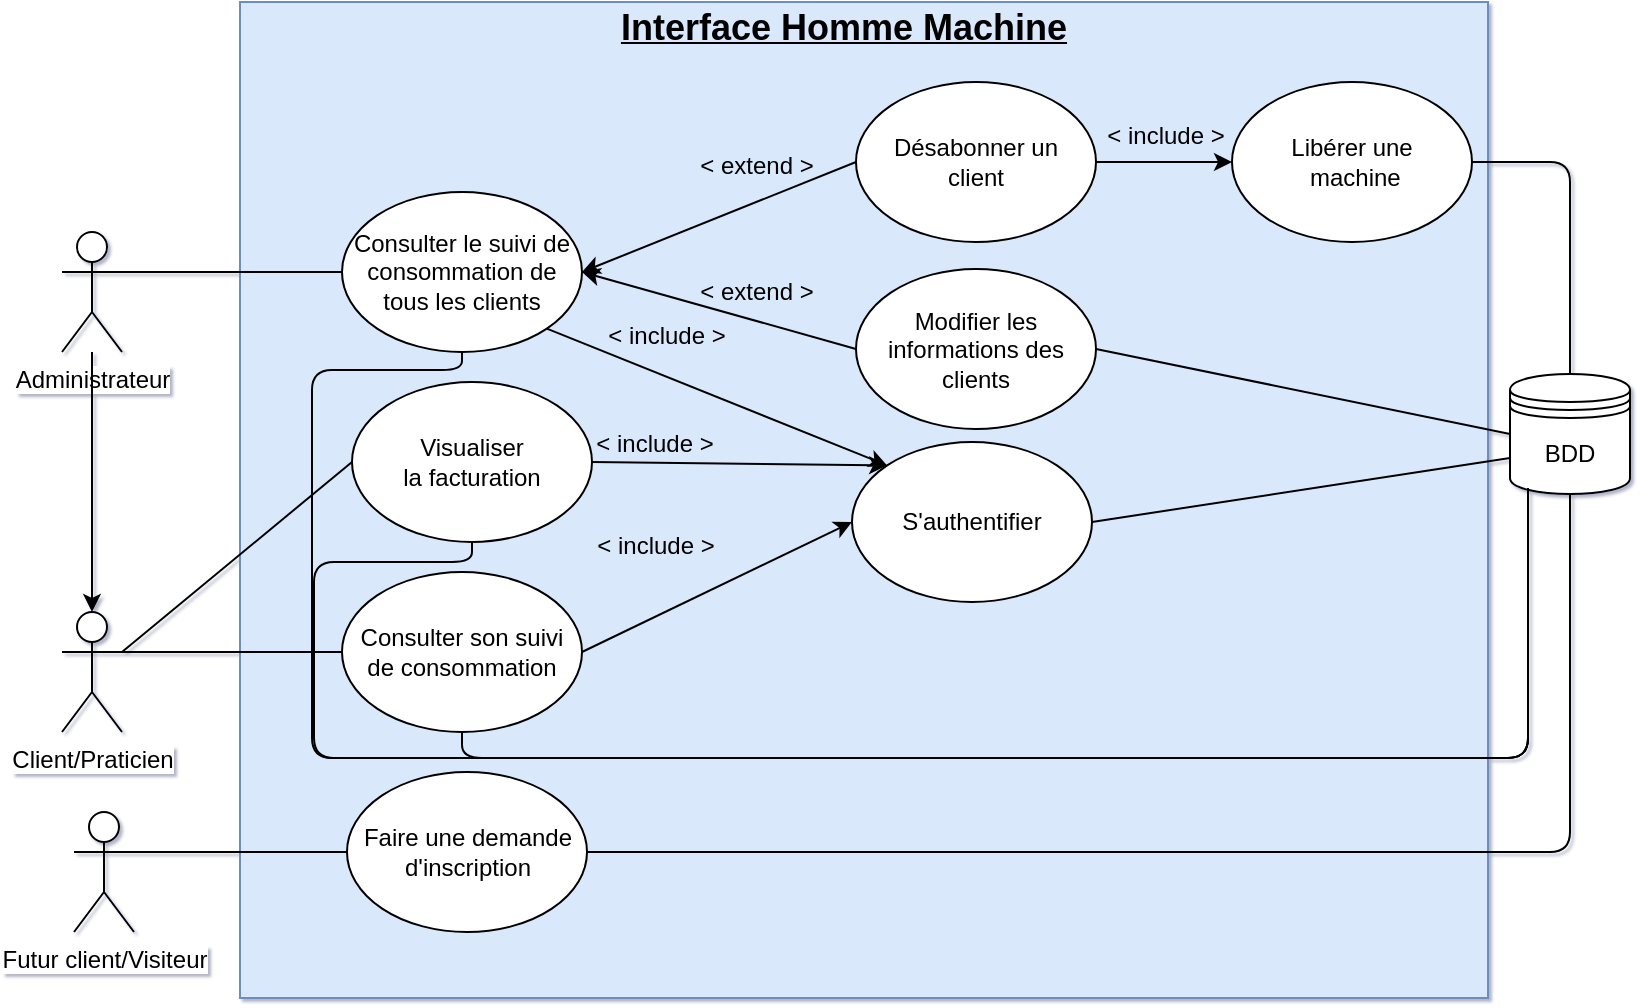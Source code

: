 <mxfile version="12.5.3" type="device" pages="2"><diagram id="53gmcilpNbGrC_nNutm0" name="Page-1"><mxGraphModel dx="1024" dy="592" grid="0" gridSize="10" guides="1" tooltips="1" connect="1" arrows="1" fold="1" page="1" pageScale="1" pageWidth="827" pageHeight="1169" math="0" shadow="1"><root><mxCell id="0"/><mxCell id="1" parent="0"/><mxCell id="uWvGRv39HXdc63JuqwvV-1" value="Administrateur" style="shape=umlActor;verticalLabelPosition=bottom;labelBackgroundColor=#ffffff;verticalAlign=top;html=1;outlineConnect=0;" parent="1" vertex="1"><mxGeometry x="31" y="149" width="30" height="60" as="geometry"/></mxCell><mxCell id="uWvGRv39HXdc63JuqwvV-5" value="" style="rounded=0;whiteSpace=wrap;html=1;fillColor=#dae8fc;strokeColor=#6c8ebf;" parent="1" vertex="1"><mxGeometry x="120" y="34" width="624" height="498" as="geometry"/></mxCell><mxCell id="uWvGRv39HXdc63JuqwvV-9" value="Consulter le suivi de consommation de tous les clients" style="ellipse;whiteSpace=wrap;html=1;" parent="1" vertex="1"><mxGeometry x="171" y="129" width="120" height="80" as="geometry"/></mxCell><mxCell id="uWvGRv39HXdc63JuqwvV-11" value="Client/Praticien" style="shape=umlActor;verticalLabelPosition=bottom;labelBackgroundColor=#ffffff;verticalAlign=top;html=1;" parent="1" vertex="1"><mxGeometry x="31" y="339" width="30" height="60" as="geometry"/></mxCell><mxCell id="uWvGRv39HXdc63JuqwvV-12" value="S'authentifier" style="ellipse;whiteSpace=wrap;html=1;" parent="1" vertex="1"><mxGeometry x="426" y="254" width="120" height="80" as="geometry"/></mxCell><mxCell id="uWvGRv39HXdc63JuqwvV-13" value="&lt;font style=&quot;font-size: 18px&quot;&gt;&lt;b&gt;&lt;u&gt;Interface Homme Machine&lt;/u&gt;&lt;/b&gt;&lt;/font&gt;" style="text;html=1;strokeColor=none;fillColor=none;align=center;verticalAlign=middle;whiteSpace=wrap;rounded=0;" parent="1" vertex="1"><mxGeometry x="307" y="37" width="230" height="20" as="geometry"/></mxCell><mxCell id="uWvGRv39HXdc63JuqwvV-23" value="Désabonner un &lt;br&gt;client" style="ellipse;whiteSpace=wrap;html=1;" parent="1" vertex="1"><mxGeometry x="428" y="74" width="120" height="80" as="geometry"/></mxCell><mxCell id="uWvGRv39HXdc63JuqwvV-30" value="Libérer une&lt;br&gt;&amp;nbsp;machine" style="ellipse;whiteSpace=wrap;html=1;" parent="1" vertex="1"><mxGeometry x="616" y="74" width="120" height="80" as="geometry"/></mxCell><mxCell id="uWvGRv39HXdc63JuqwvV-33" value="Consulter son suivi de consommation" style="ellipse;whiteSpace=wrap;html=1;" parent="1" vertex="1"><mxGeometry x="171" y="319" width="120" height="80" as="geometry"/></mxCell><mxCell id="ZnGUGLYOxCECfH4avCjw-32" value="Faire une demande d'inscription" style="ellipse;whiteSpace=wrap;html=1;" parent="1" vertex="1"><mxGeometry x="173.5" y="419" width="120" height="80" as="geometry"/></mxCell><mxCell id="ZnGUGLYOxCECfH4avCjw-33" value="Futur client/Visiteur" style="shape=umlActor;verticalLabelPosition=bottom;labelBackgroundColor=#ffffff;verticalAlign=top;html=1;outlineConnect=0;" parent="1" vertex="1"><mxGeometry x="37" y="439" width="30" height="60" as="geometry"/></mxCell><mxCell id="ZnGUGLYOxCECfH4avCjw-45" value="Visualiser&lt;br&gt;la facturation" style="ellipse;whiteSpace=wrap;html=1;" parent="1" vertex="1"><mxGeometry x="176" y="224" width="120" height="80" as="geometry"/></mxCell><mxCell id="ZnGUGLYOxCECfH4avCjw-52" value="" style="endArrow=none;html=1;exitX=0;exitY=0.5;exitDx=0;exitDy=0;entryX=1;entryY=0.333;entryDx=0;entryDy=0;entryPerimeter=0;" parent="1" source="ZnGUGLYOxCECfH4avCjw-32" target="ZnGUGLYOxCECfH4avCjw-33" edge="1"><mxGeometry width="50" height="50" relative="1" as="geometry"><mxPoint x="20" y="650" as="sourcePoint"/><mxPoint x="70" y="600" as="targetPoint"/><Array as="points"><mxPoint x="80" y="459"/></Array></mxGeometry></mxCell><mxCell id="lqItmpKsFyeWHQXkNWfj-15" value="" style="endArrow=none;html=1;entryX=1;entryY=0.5;entryDx=0;entryDy=0;exitX=0.5;exitY=0;exitDx=0;exitDy=0;" parent="1" source="lqItmpKsFyeWHQXkNWfj-1" target="uWvGRv39HXdc63JuqwvV-30" edge="1"><mxGeometry width="50" height="50" relative="1" as="geometry"><mxPoint x="810" y="310" as="sourcePoint"/><mxPoint x="680" y="600" as="targetPoint"/><Array as="points"><mxPoint x="785" y="114"/></Array></mxGeometry></mxCell><mxCell id="lqItmpKsFyeWHQXkNWfj-25" value="&amp;lt; extend &amp;gt;" style="text;html=1;strokeColor=none;fillColor=none;align=center;verticalAlign=middle;whiteSpace=wrap;rounded=0;" parent="1" vertex="1"><mxGeometry x="347" y="171" width="63" height="16" as="geometry"/></mxCell><mxCell id="lqItmpKsFyeWHQXkNWfj-1" value="BDD" style="shape=datastore;whiteSpace=wrap;html=1;fillColor=#ffffff;" parent="1" vertex="1"><mxGeometry x="755" y="220" width="60" height="60" as="geometry"/></mxCell><mxCell id="zNHbDeFb29OegtdEF9Vo-6" value="&amp;lt; include &amp;gt;" style="text;html=1;strokeColor=none;fillColor=none;align=center;verticalAlign=middle;whiteSpace=wrap;rounded=0;" parent="1" vertex="1"><mxGeometry x="293.5" y="299" width="68" height="13" as="geometry"/></mxCell><mxCell id="a7_WOkkSlTtbbt2ZjyXZ-8" value="" style="endArrow=none;html=1;exitX=1;exitY=0.5;exitDx=0;exitDy=0;entryX=0.5;entryY=1;entryDx=0;entryDy=0;" parent="1" source="ZnGUGLYOxCECfH4avCjw-32" target="lqItmpKsFyeWHQXkNWfj-1" edge="1"><mxGeometry width="50" height="50" relative="1" as="geometry"><mxPoint x="368" y="594" as="sourcePoint"/><mxPoint x="418" y="544" as="targetPoint"/><Array as="points"><mxPoint x="785" y="459"/></Array></mxGeometry></mxCell><mxCell id="a7_WOkkSlTtbbt2ZjyXZ-11" value="" style="endArrow=classic;html=1;entryX=0;entryY=0.5;entryDx=0;entryDy=0;exitX=1;exitY=0.5;exitDx=0;exitDy=0;" parent="1" source="uWvGRv39HXdc63JuqwvV-33" target="uWvGRv39HXdc63JuqwvV-12" edge="1"><mxGeometry width="50" height="50" relative="1" as="geometry"><mxPoint x="425" y="381" as="sourcePoint"/><mxPoint x="475" y="331" as="targetPoint"/><Array as="points"/></mxGeometry></mxCell><mxCell id="a7_WOkkSlTtbbt2ZjyXZ-14" value="" style="endArrow=none;html=1;exitX=1;exitY=0.5;exitDx=0;exitDy=0;entryX=0;entryY=0.7;entryDx=0;entryDy=0;" parent="1" source="uWvGRv39HXdc63JuqwvV-12" target="lqItmpKsFyeWHQXkNWfj-1" edge="1"><mxGeometry width="50" height="50" relative="1" as="geometry"><mxPoint x="563" y="361" as="sourcePoint"/><mxPoint x="613" y="311" as="targetPoint"/><Array as="points"/></mxGeometry></mxCell><mxCell id="a7_WOkkSlTtbbt2ZjyXZ-15" value="" style="endArrow=classic;html=1;entryX=0;entryY=0.5;entryDx=0;entryDy=0;exitX=1;exitY=0.5;exitDx=0;exitDy=0;" parent="1" source="uWvGRv39HXdc63JuqwvV-23" target="uWvGRv39HXdc63JuqwvV-30" edge="1"><mxGeometry width="50" height="50" relative="1" as="geometry"><mxPoint x="562" y="253" as="sourcePoint"/><mxPoint x="612" y="203" as="targetPoint"/></mxGeometry></mxCell><mxCell id="a7_WOkkSlTtbbt2ZjyXZ-20" value="" style="endArrow=classic;html=1;exitX=1;exitY=0.5;exitDx=0;exitDy=0;entryX=0;entryY=0;entryDx=0;entryDy=0;" parent="1" source="ZnGUGLYOxCECfH4avCjw-45" target="uWvGRv39HXdc63JuqwvV-12" edge="1"><mxGeometry width="50" height="50" relative="1" as="geometry"><mxPoint x="505" y="489" as="sourcePoint"/><mxPoint x="555" y="439" as="targetPoint"/><Array as="points"/></mxGeometry></mxCell><mxCell id="a7_WOkkSlTtbbt2ZjyXZ-25" value="" style="endArrow=classic;html=1;entryX=0;entryY=0;entryDx=0;entryDy=0;exitX=1;exitY=1;exitDx=0;exitDy=0;" parent="1" source="uWvGRv39HXdc63JuqwvV-9" target="uWvGRv39HXdc63JuqwvV-12" edge="1"><mxGeometry width="50" height="50" relative="1" as="geometry"><mxPoint x="278.426" y="100.284" as="sourcePoint"/><mxPoint x="338.75" y="193" as="targetPoint"/><Array as="points"/></mxGeometry></mxCell><mxCell id="a7_WOkkSlTtbbt2ZjyXZ-27" value="&amp;lt; include &amp;gt;" style="text;html=1;strokeColor=none;fillColor=none;align=center;verticalAlign=middle;whiteSpace=wrap;rounded=0;" parent="1" vertex="1"><mxGeometry x="548" y="94" width="70" height="14" as="geometry"/></mxCell><mxCell id="a7_WOkkSlTtbbt2ZjyXZ-43" value="&amp;lt; include &amp;gt;" style="text;html=1;strokeColor=none;fillColor=none;align=center;verticalAlign=middle;whiteSpace=wrap;rounded=0;" parent="1" vertex="1"><mxGeometry x="302" y="195" width="63" height="12" as="geometry"/></mxCell><mxCell id="a7_WOkkSlTtbbt2ZjyXZ-44" value="&amp;lt; include &amp;gt;" style="text;html=1;strokeColor=none;fillColor=none;align=center;verticalAlign=middle;whiteSpace=wrap;rounded=0;" parent="1" vertex="1"><mxGeometry x="296" y="247.5" width="63" height="14" as="geometry"/></mxCell><mxCell id="a7_WOkkSlTtbbt2ZjyXZ-48" value="" style="endArrow=none;html=1;exitX=1;exitY=0.333;exitDx=0;exitDy=0;exitPerimeter=0;entryX=0;entryY=0.5;entryDx=0;entryDy=0;" parent="1" source="uWvGRv39HXdc63JuqwvV-11" target="ZnGUGLYOxCECfH4avCjw-45" edge="1"><mxGeometry width="50" height="50" relative="1" as="geometry"><mxPoint x="425" y="491" as="sourcePoint"/><mxPoint x="475" y="441" as="targetPoint"/><Array as="points"/></mxGeometry></mxCell><mxCell id="a7_WOkkSlTtbbt2ZjyXZ-49" value="" style="endArrow=none;html=1;exitX=1;exitY=0.333;exitDx=0;exitDy=0;exitPerimeter=0;entryX=0;entryY=0.5;entryDx=0;entryDy=0;" parent="1" source="uWvGRv39HXdc63JuqwvV-11" target="uWvGRv39HXdc63JuqwvV-33" edge="1"><mxGeometry width="50" height="50" relative="1" as="geometry"><mxPoint x="435" y="501" as="sourcePoint"/><mxPoint x="485" y="451" as="targetPoint"/><Array as="points"/></mxGeometry></mxCell><mxCell id="a7_WOkkSlTtbbt2ZjyXZ-53" value="" style="endArrow=none;html=1;exitX=1;exitY=0.333;exitDx=0;exitDy=0;exitPerimeter=0;entryX=0;entryY=0.5;entryDx=0;entryDy=0;" parent="1" source="uWvGRv39HXdc63JuqwvV-1" target="uWvGRv39HXdc63JuqwvV-9" edge="1"><mxGeometry width="50" height="50" relative="1" as="geometry"><mxPoint x="162" y="49" as="sourcePoint"/><mxPoint x="212" y="-1" as="targetPoint"/><Array as="points"/></mxGeometry></mxCell><mxCell id="a7_WOkkSlTtbbt2ZjyXZ-55" value="" style="endArrow=classic;html=1;entryX=0.5;entryY=0;entryDx=0;entryDy=0;entryPerimeter=0;" parent="1" source="uWvGRv39HXdc63JuqwvV-1" target="uWvGRv39HXdc63JuqwvV-11" edge="1"><mxGeometry width="50" height="50" relative="1" as="geometry"><mxPoint x="35" y="224" as="sourcePoint"/><mxPoint x="71" y="223" as="targetPoint"/></mxGeometry></mxCell><mxCell id="a7_WOkkSlTtbbt2ZjyXZ-57" value="Modifier les informations des clients" style="ellipse;whiteSpace=wrap;html=1;" parent="1" vertex="1"><mxGeometry x="428" y="167.5" width="120" height="80" as="geometry"/></mxCell><mxCell id="a7_WOkkSlTtbbt2ZjyXZ-58" value="" style="endArrow=classic;html=1;entryX=1;entryY=0.5;entryDx=0;entryDy=0;exitX=0;exitY=0.5;exitDx=0;exitDy=0;" parent="1" source="uWvGRv39HXdc63JuqwvV-23" target="uWvGRv39HXdc63JuqwvV-9" edge="1"><mxGeometry width="50" height="50" relative="1" as="geometry"><mxPoint x="324" y="168" as="sourcePoint"/><mxPoint x="374" y="118" as="targetPoint"/></mxGeometry></mxCell><mxCell id="a7_WOkkSlTtbbt2ZjyXZ-60" value="" style="endArrow=classic;html=1;entryX=1;entryY=0.5;entryDx=0;entryDy=0;exitX=0;exitY=0.5;exitDx=0;exitDy=0;" parent="1" source="a7_WOkkSlTtbbt2ZjyXZ-57" target="uWvGRv39HXdc63JuqwvV-9" edge="1"><mxGeometry width="50" height="50" relative="1" as="geometry"><mxPoint x="597" y="229" as="sourcePoint"/><mxPoint x="647" y="179" as="targetPoint"/><Array as="points"/></mxGeometry></mxCell><mxCell id="a7_WOkkSlTtbbt2ZjyXZ-61" value="&amp;lt; extend &amp;gt;" style="text;html=1;strokeColor=none;fillColor=none;align=center;verticalAlign=middle;whiteSpace=wrap;rounded=0;" parent="1" vertex="1"><mxGeometry x="347" y="108" width="63" height="16" as="geometry"/></mxCell><mxCell id="a7_WOkkSlTtbbt2ZjyXZ-64" value="" style="endArrow=none;html=1;entryX=1;entryY=0.5;entryDx=0;entryDy=0;exitX=0;exitY=0.5;exitDx=0;exitDy=0;" parent="1" source="lqItmpKsFyeWHQXkNWfj-1" target="a7_WOkkSlTtbbt2ZjyXZ-57" edge="1"><mxGeometry width="50" height="50" relative="1" as="geometry"><mxPoint x="627" y="243" as="sourcePoint"/><mxPoint x="677" y="193" as="targetPoint"/></mxGeometry></mxCell><mxCell id="a7_WOkkSlTtbbt2ZjyXZ-76" value="" style="endArrow=none;html=1;entryX=0.15;entryY=0.95;entryDx=0;entryDy=0;entryPerimeter=0;exitX=0.5;exitY=1;exitDx=0;exitDy=0;" parent="1" source="uWvGRv39HXdc63JuqwvV-9" target="lqItmpKsFyeWHQXkNWfj-1" edge="1"><mxGeometry width="50" height="50" relative="1" as="geometry"><mxPoint x="442" y="429" as="sourcePoint"/><mxPoint x="492" y="379" as="targetPoint"/><Array as="points"><mxPoint x="231" y="218"/><mxPoint x="156" y="218"/><mxPoint x="156" y="412"/><mxPoint x="764" y="412"/></Array></mxGeometry></mxCell><mxCell id="a7_WOkkSlTtbbt2ZjyXZ-77" value="" style="endArrow=none;html=1;entryX=0.15;entryY=0.95;entryDx=0;entryDy=0;entryPerimeter=0;exitX=0.5;exitY=1;exitDx=0;exitDy=0;" parent="1" source="ZnGUGLYOxCECfH4avCjw-45" target="lqItmpKsFyeWHQXkNWfj-1" edge="1"><mxGeometry width="50" height="50" relative="1" as="geometry"><mxPoint x="452" y="439" as="sourcePoint"/><mxPoint x="502" y="389" as="targetPoint"/><Array as="points"><mxPoint x="236" y="314"/><mxPoint x="157" y="314"/><mxPoint x="157" y="412"/><mxPoint x="764" y="412"/></Array></mxGeometry></mxCell><mxCell id="a7_WOkkSlTtbbt2ZjyXZ-78" value="" style="endArrow=none;html=1;entryX=0.15;entryY=0.95;entryDx=0;entryDy=0;entryPerimeter=0;exitX=0.5;exitY=1;exitDx=0;exitDy=0;" parent="1" source="uWvGRv39HXdc63JuqwvV-33" target="lqItmpKsFyeWHQXkNWfj-1" edge="1"><mxGeometry width="50" height="50" relative="1" as="geometry"><mxPoint x="462" y="449" as="sourcePoint"/><mxPoint x="512" y="399" as="targetPoint"/><Array as="points"><mxPoint x="231" y="412"/><mxPoint x="764" y="412"/></Array></mxGeometry></mxCell></root></mxGraphModel></diagram><diagram id="dDYIBYfJkbk9vphAMPGY" name="Page-2"><mxGraphModel dx="1024" dy="592" grid="1" gridSize="10" guides="1" tooltips="1" connect="1" arrows="1" fold="1" page="1" pageScale="1" pageWidth="827" pageHeight="1169" math="0" shadow="0"><root><mxCell id="m6HjhzDdormtEHXiBS39-0"/><mxCell id="m6HjhzDdormtEHXiBS39-1" parent="m6HjhzDdormtEHXiBS39-0"/></root></mxGraphModel></diagram></mxfile>